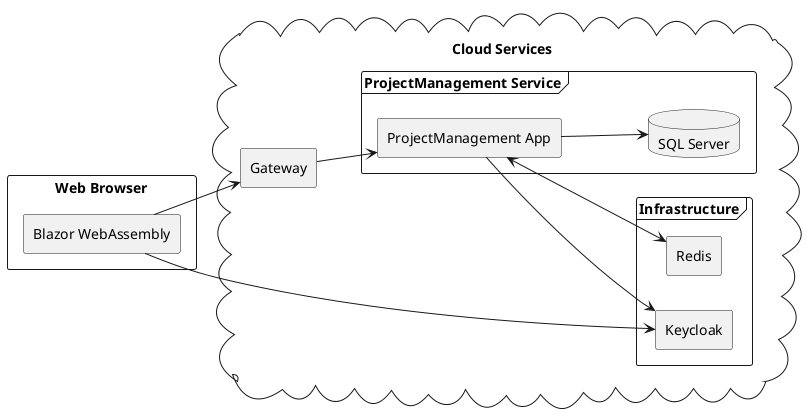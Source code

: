 @startuml
left to right direction

rectangle "Web Browser" {
    agent "Blazor WebAssembly" as BlazorWebAssembly
}

cloud "Cloud Services" {

    agent Gateway

    frame "ProjectManagement Service" {
        agent "ProjectManagement App" as ProjectAPI
        database "SQL Server" as ProjectDB
    }

    frame Infrastructure {
        agent Redis
        agent Keycloak
    }
}

BlazorWebAssembly --> Gateway
BlazorWebAssembly --> Keycloak

Gateway --> ProjectAPI

ProjectAPI --> ProjectDB
ProjectAPI <-> Redis
ProjectAPI --> Keycloak

@enduml
